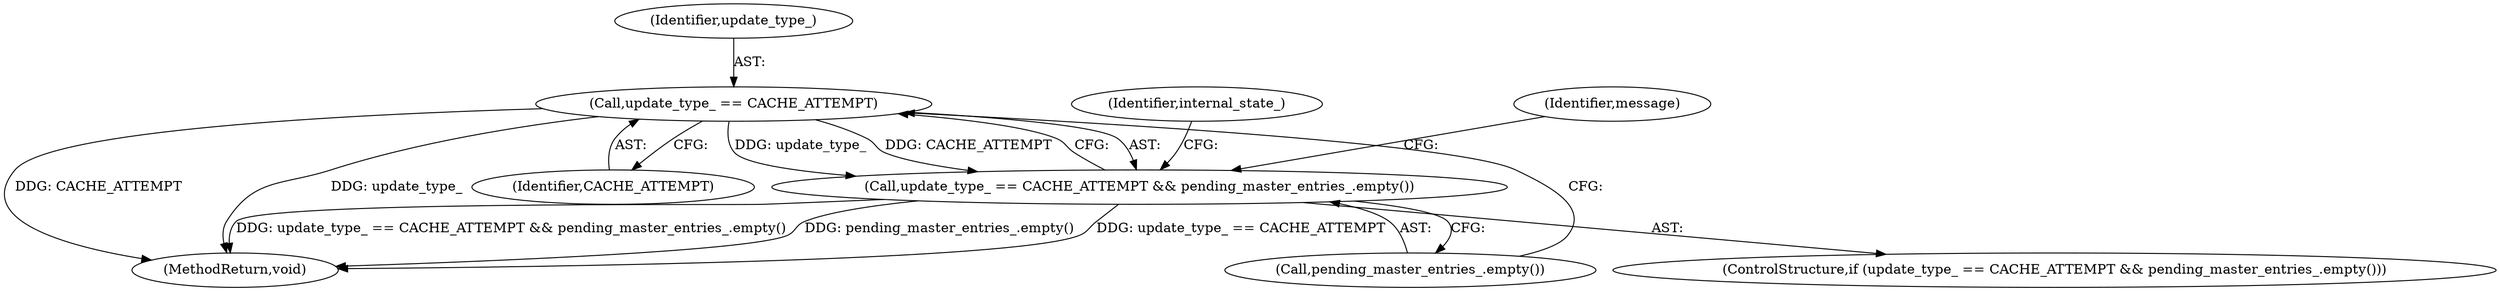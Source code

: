 digraph "0_Chrome_e5c298b780737c53fa9aae44d6fef522931d88b0@API" {
"1000253" [label="(Call,update_type_ == CACHE_ATTEMPT)"];
"1000252" [label="(Call,update_type_ == CACHE_ATTEMPT && pending_master_entries_.empty())"];
"1000255" [label="(Identifier,CACHE_ATTEMPT)"];
"1000253" [label="(Call,update_type_ == CACHE_ATTEMPT)"];
"1000254" [label="(Identifier,update_type_)"];
"1000270" [label="(Identifier,internal_state_)"];
"1000274" [label="(MethodReturn,void)"];
"1000256" [label="(Call,pending_master_entries_.empty())"];
"1000252" [label="(Call,update_type_ == CACHE_ATTEMPT && pending_master_entries_.empty())"];
"1000251" [label="(ControlStructure,if (update_type_ == CACHE_ATTEMPT && pending_master_entries_.empty()))"];
"1000260" [label="(Identifier,message)"];
"1000253" -> "1000252"  [label="AST: "];
"1000253" -> "1000255"  [label="CFG: "];
"1000254" -> "1000253"  [label="AST: "];
"1000255" -> "1000253"  [label="AST: "];
"1000256" -> "1000253"  [label="CFG: "];
"1000252" -> "1000253"  [label="CFG: "];
"1000253" -> "1000274"  [label="DDG: CACHE_ATTEMPT"];
"1000253" -> "1000274"  [label="DDG: update_type_"];
"1000253" -> "1000252"  [label="DDG: update_type_"];
"1000253" -> "1000252"  [label="DDG: CACHE_ATTEMPT"];
"1000252" -> "1000251"  [label="AST: "];
"1000252" -> "1000256"  [label="CFG: "];
"1000256" -> "1000252"  [label="AST: "];
"1000260" -> "1000252"  [label="CFG: "];
"1000270" -> "1000252"  [label="CFG: "];
"1000252" -> "1000274"  [label="DDG: update_type_ == CACHE_ATTEMPT"];
"1000252" -> "1000274"  [label="DDG: update_type_ == CACHE_ATTEMPT && pending_master_entries_.empty()"];
"1000252" -> "1000274"  [label="DDG: pending_master_entries_.empty()"];
}
